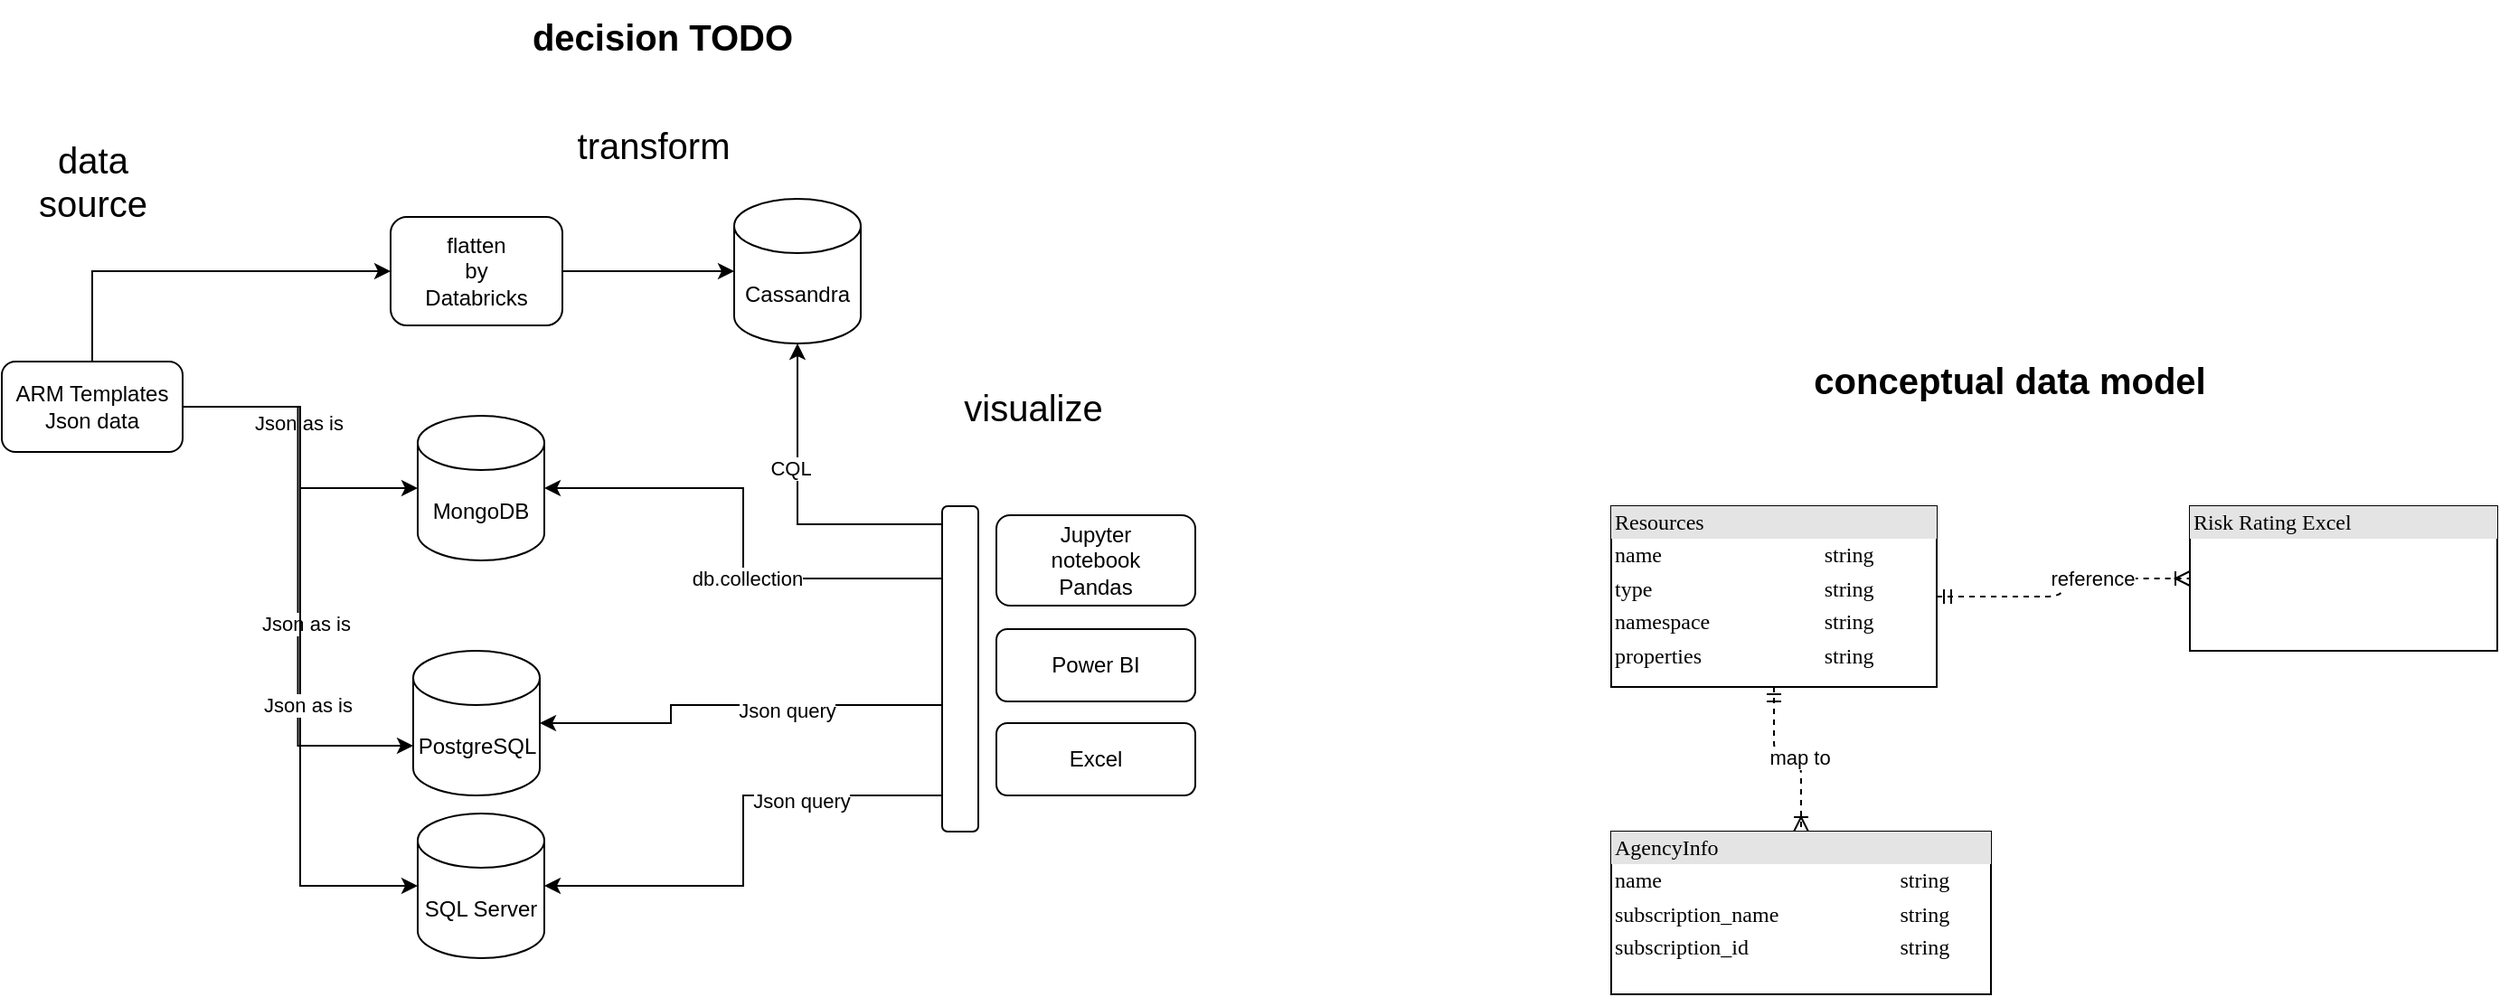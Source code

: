 <mxfile version="22.1.2" type="device">
  <diagram name="Page-1" id="2ca16b54-16f6-2749-3443-fa8db7711227">
    <mxGraphModel dx="2118" dy="1609" grid="1" gridSize="10" guides="1" tooltips="1" connect="1" arrows="1" fold="1" page="1" pageScale="1" pageWidth="1100" pageHeight="850" background="none" math="0" shadow="0">
      <root>
        <mxCell id="0" />
        <mxCell id="1" parent="0" />
        <mxCell id="2ed32ef02a7f4228-18" style="edgeStyle=orthogonalEdgeStyle;html=1;entryX=0.5;entryY=0;dashed=1;labelBackgroundColor=none;startArrow=ERmandOne;endArrow=ERoneToMany;fontFamily=Verdana;fontSize=12;align=left;" parent="1" source="2ed32ef02a7f4228-2" target="2ed32ef02a7f4228-8" edge="1">
          <mxGeometry relative="1" as="geometry" />
        </mxCell>
        <mxCell id="uhuRt3K-o86CLBtlCFln-19" value="map to" style="edgeLabel;html=1;align=center;verticalAlign=middle;resizable=0;points=[];" vertex="1" connectable="0" parent="2ed32ef02a7f4228-18">
          <mxGeometry x="0.129" y="1" relative="1" as="geometry">
            <mxPoint as="offset" />
          </mxGeometry>
        </mxCell>
        <mxCell id="2ed32ef02a7f4228-20" style="edgeStyle=orthogonalEdgeStyle;html=1;dashed=1;labelBackgroundColor=none;startArrow=ERmandOne;endArrow=ERoneToMany;fontFamily=Verdana;fontSize=12;align=left;" parent="1" source="2ed32ef02a7f4228-2" target="2ed32ef02a7f4228-11" edge="1">
          <mxGeometry relative="1" as="geometry" />
        </mxCell>
        <mxCell id="uhuRt3K-o86CLBtlCFln-18" value="reference" style="edgeLabel;html=1;align=center;verticalAlign=middle;resizable=0;points=[];" vertex="1" connectable="0" parent="2ed32ef02a7f4228-20">
          <mxGeometry x="0.277" relative="1" as="geometry">
            <mxPoint as="offset" />
          </mxGeometry>
        </mxCell>
        <mxCell id="2ed32ef02a7f4228-2" value="&lt;div style=&quot;box-sizing: border-box ; width: 100% ; background: #e4e4e4 ; padding: 2px&quot;&gt;Resources&lt;/div&gt;&lt;table style=&quot;width: 100% ; font-size: 1em&quot; cellpadding=&quot;2&quot; cellspacing=&quot;0&quot;&gt;&lt;tbody&gt;&lt;tr&gt;&lt;td&gt;name&lt;span style=&quot;white-space: pre;&quot;&gt;&#x9;&lt;/span&gt;&lt;/td&gt;&lt;td&gt;string&lt;/td&gt;&lt;/tr&gt;&lt;tr&gt;&lt;td&gt;type&lt;/td&gt;&lt;td&gt;string&lt;/td&gt;&lt;/tr&gt;&lt;tr&gt;&lt;td&gt;namespace&lt;/td&gt;&lt;td&gt;string&lt;/td&gt;&lt;/tr&gt;&lt;tr&gt;&lt;td&gt;properties&lt;/td&gt;&lt;td&gt;string&lt;/td&gt;&lt;/tr&gt;&lt;/tbody&gt;&lt;/table&gt;" style="verticalAlign=top;align=left;overflow=fill;html=1;rounded=0;shadow=0;comic=0;labelBackgroundColor=none;strokeWidth=1;fontFamily=Verdana;fontSize=12" parent="1" vertex="1">
          <mxGeometry x="460" y="100" width="180" height="100" as="geometry" />
        </mxCell>
        <mxCell id="2ed32ef02a7f4228-8" value="&lt;div style=&quot;box-sizing: border-box ; width: 100% ; background: #e4e4e4 ; padding: 2px&quot;&gt;AgencyInfo&lt;/div&gt;&lt;table style=&quot;width: 100% ; font-size: 1em&quot; cellpadding=&quot;2&quot; cellspacing=&quot;0&quot;&gt;&lt;tbody&gt;&lt;tr&gt;&lt;td&gt;name&lt;/td&gt;&lt;td&gt;string&lt;/td&gt;&lt;/tr&gt;&lt;tr&gt;&lt;td&gt;subscription_name&lt;/td&gt;&lt;td&gt;string&lt;/td&gt;&lt;/tr&gt;&lt;tr&gt;&lt;td&gt;subscription_id&lt;br&gt;&lt;/td&gt;&lt;td&gt;string&lt;br&gt;&lt;/td&gt;&lt;/tr&gt;&lt;/tbody&gt;&lt;/table&gt;" style="verticalAlign=top;align=left;overflow=fill;html=1;rounded=0;shadow=0;comic=0;labelBackgroundColor=none;strokeWidth=1;fontFamily=Verdana;fontSize=12" parent="1" vertex="1">
          <mxGeometry x="460" y="280" width="210" height="90" as="geometry" />
        </mxCell>
        <mxCell id="2ed32ef02a7f4228-11" value="&lt;div style=&quot;box-sizing:border-box;width:100%;background:#e4e4e4;padding:2px;&quot;&gt;Risk Rating Excel&lt;/div&gt;&lt;table style=&quot;width:100%;font-size:1em;&quot; cellpadding=&quot;2&quot; cellspacing=&quot;0&quot;&gt;&lt;tbody&gt;&lt;tr&gt;&lt;td&gt;&lt;br&gt;&lt;/td&gt;&lt;td&gt;&lt;br&gt;&lt;/td&gt;&lt;/tr&gt;&lt;tr&gt;&lt;td&gt;&lt;br&gt;&lt;/td&gt;&lt;td&gt;&lt;br&gt;&lt;/td&gt;&lt;/tr&gt;&lt;tr&gt;&lt;td&gt;&lt;/td&gt;&lt;td&gt;&lt;br&gt;&lt;/td&gt;&lt;/tr&gt;&lt;/tbody&gt;&lt;/table&gt;" style="verticalAlign=top;align=left;overflow=fill;html=1;rounded=0;shadow=0;comic=0;labelBackgroundColor=none;strokeWidth=1;fontFamily=Verdana;fontSize=12" parent="1" vertex="1">
          <mxGeometry x="780" y="100" width="170" height="80" as="geometry" />
        </mxCell>
        <mxCell id="uhuRt3K-o86CLBtlCFln-22" style="edgeStyle=orthogonalEdgeStyle;rounded=0;orthogonalLoop=1;jettySize=auto;html=1;entryX=0;entryY=0.5;entryDx=0;entryDy=0;exitX=0.5;exitY=0;exitDx=0;exitDy=0;" edge="1" parent="1" source="uhuRt3K-o86CLBtlCFln-1" target="uhuRt3K-o86CLBtlCFln-21">
          <mxGeometry relative="1" as="geometry" />
        </mxCell>
        <mxCell id="uhuRt3K-o86CLBtlCFln-24" style="edgeStyle=orthogonalEdgeStyle;rounded=0;orthogonalLoop=1;jettySize=auto;html=1;entryX=0;entryY=0.5;entryDx=0;entryDy=0;entryPerimeter=0;" edge="1" parent="1" source="uhuRt3K-o86CLBtlCFln-1" target="uhuRt3K-o86CLBtlCFln-30">
          <mxGeometry relative="1" as="geometry">
            <mxPoint x="-215" y="80" as="targetPoint" />
          </mxGeometry>
        </mxCell>
        <mxCell id="uhuRt3K-o86CLBtlCFln-25" value="Json as is" style="edgeLabel;html=1;align=center;verticalAlign=middle;resizable=0;points=[];" vertex="1" connectable="0" parent="uhuRt3K-o86CLBtlCFln-24">
          <mxGeometry x="-0.158" y="-1" relative="1" as="geometry">
            <mxPoint as="offset" />
          </mxGeometry>
        </mxCell>
        <mxCell id="uhuRt3K-o86CLBtlCFln-1" value="ARM Templates&lt;br&gt;Json data" style="rounded=1;whiteSpace=wrap;html=1;" vertex="1" parent="1">
          <mxGeometry x="-430" y="20" width="100" height="50" as="geometry" />
        </mxCell>
        <mxCell id="uhuRt3K-o86CLBtlCFln-17" value="conceptual data model" style="text;html=1;align=center;verticalAlign=middle;resizable=0;points=[];autosize=1;strokeColor=none;fillColor=none;fontStyle=1;fontSize=20;" vertex="1" parent="1">
          <mxGeometry x="560" y="10" width="240" height="40" as="geometry" />
        </mxCell>
        <mxCell id="uhuRt3K-o86CLBtlCFln-20" value="decision TODO" style="text;html=1;align=center;verticalAlign=middle;resizable=0;points=[];autosize=1;strokeColor=none;fillColor=none;fontStyle=1;fontSize=20;" vertex="1" parent="1">
          <mxGeometry x="-150" y="-180" width="170" height="40" as="geometry" />
        </mxCell>
        <mxCell id="uhuRt3K-o86CLBtlCFln-21" value="flatten&lt;br&gt;by&lt;br&gt;Databricks" style="rounded=1;whiteSpace=wrap;html=1;" vertex="1" parent="1">
          <mxGeometry x="-215" y="-60" width="95" height="60" as="geometry" />
        </mxCell>
        <mxCell id="uhuRt3K-o86CLBtlCFln-28" value="Cassandra" style="shape=cylinder3;whiteSpace=wrap;html=1;boundedLbl=1;backgroundOutline=1;size=15;" vertex="1" parent="1">
          <mxGeometry x="-25" y="-70" width="70" height="80" as="geometry" />
        </mxCell>
        <mxCell id="uhuRt3K-o86CLBtlCFln-29" style="edgeStyle=orthogonalEdgeStyle;rounded=0;orthogonalLoop=1;jettySize=auto;html=1;entryX=0;entryY=0.5;entryDx=0;entryDy=0;entryPerimeter=0;" edge="1" parent="1" source="uhuRt3K-o86CLBtlCFln-21" target="uhuRt3K-o86CLBtlCFln-28">
          <mxGeometry relative="1" as="geometry" />
        </mxCell>
        <mxCell id="uhuRt3K-o86CLBtlCFln-30" value="MongoDB" style="shape=cylinder3;whiteSpace=wrap;html=1;boundedLbl=1;backgroundOutline=1;size=15;" vertex="1" parent="1">
          <mxGeometry x="-200" y="50" width="70" height="80" as="geometry" />
        </mxCell>
        <mxCell id="uhuRt3K-o86CLBtlCFln-31" value="visualize" style="text;html=1;align=center;verticalAlign=middle;resizable=0;points=[];autosize=1;strokeColor=none;fillColor=none;fontStyle=0;fontSize=20;" vertex="1" parent="1">
          <mxGeometry x="90" y="25" width="100" height="40" as="geometry" />
        </mxCell>
        <mxCell id="uhuRt3K-o86CLBtlCFln-32" value="transform" style="text;html=1;align=center;verticalAlign=middle;resizable=0;points=[];autosize=1;strokeColor=none;fillColor=none;fontStyle=0;fontSize=20;" vertex="1" parent="1">
          <mxGeometry x="-125" y="-120" width="110" height="40" as="geometry" />
        </mxCell>
        <mxCell id="uhuRt3K-o86CLBtlCFln-33" value="PostgreSQL" style="shape=cylinder3;whiteSpace=wrap;html=1;boundedLbl=1;backgroundOutline=1;size=15;" vertex="1" parent="1">
          <mxGeometry x="-202.5" y="180" width="70" height="80" as="geometry" />
        </mxCell>
        <mxCell id="uhuRt3K-o86CLBtlCFln-34" style="edgeStyle=orthogonalEdgeStyle;rounded=0;orthogonalLoop=1;jettySize=auto;html=1;entryX=0;entryY=0;entryDx=0;entryDy=52.5;entryPerimeter=0;" edge="1" parent="1" source="uhuRt3K-o86CLBtlCFln-1" target="uhuRt3K-o86CLBtlCFln-33">
          <mxGeometry relative="1" as="geometry" />
        </mxCell>
        <mxCell id="uhuRt3K-o86CLBtlCFln-35" value="Json as is" style="edgeLabel;html=1;align=center;verticalAlign=middle;resizable=0;points=[];" vertex="1" connectable="0" parent="uhuRt3K-o86CLBtlCFln-34">
          <mxGeometry x="0.165" y="4" relative="1" as="geometry">
            <mxPoint as="offset" />
          </mxGeometry>
        </mxCell>
        <mxCell id="uhuRt3K-o86CLBtlCFln-36" value="SQL Server" style="shape=cylinder3;whiteSpace=wrap;html=1;boundedLbl=1;backgroundOutline=1;size=15;" vertex="1" parent="1">
          <mxGeometry x="-200" y="270" width="70" height="80" as="geometry" />
        </mxCell>
        <mxCell id="uhuRt3K-o86CLBtlCFln-37" style="edgeStyle=orthogonalEdgeStyle;rounded=0;orthogonalLoop=1;jettySize=auto;html=1;entryX=0;entryY=0.5;entryDx=0;entryDy=0;entryPerimeter=0;exitX=1;exitY=0.5;exitDx=0;exitDy=0;" edge="1" parent="1" source="uhuRt3K-o86CLBtlCFln-1" target="uhuRt3K-o86CLBtlCFln-36">
          <mxGeometry relative="1" as="geometry">
            <mxPoint x="-320" y="55" as="sourcePoint" />
            <mxPoint x="-192" y="243" as="targetPoint" />
          </mxGeometry>
        </mxCell>
        <mxCell id="uhuRt3K-o86CLBtlCFln-38" value="Json as is" style="edgeLabel;html=1;align=center;verticalAlign=middle;resizable=0;points=[];" vertex="1" connectable="0" parent="uhuRt3K-o86CLBtlCFln-37">
          <mxGeometry x="0.165" y="4" relative="1" as="geometry">
            <mxPoint as="offset" />
          </mxGeometry>
        </mxCell>
        <mxCell id="uhuRt3K-o86CLBtlCFln-39" value="Jupyter&lt;br&gt;notebook&lt;br&gt;Pandas" style="rounded=1;whiteSpace=wrap;html=1;" vertex="1" parent="1">
          <mxGeometry x="120" y="105" width="110" height="50" as="geometry" />
        </mxCell>
        <mxCell id="uhuRt3K-o86CLBtlCFln-42" style="edgeStyle=orthogonalEdgeStyle;rounded=0;orthogonalLoop=1;jettySize=auto;html=1;entryX=1;entryY=0.5;entryDx=0;entryDy=0;entryPerimeter=0;exitX=0;exitY=0.25;exitDx=0;exitDy=0;" edge="1" parent="1" source="uhuRt3K-o86CLBtlCFln-45" target="uhuRt3K-o86CLBtlCFln-30">
          <mxGeometry relative="1" as="geometry">
            <Array as="points">
              <mxPoint x="90" y="140" />
              <mxPoint x="-20" y="140" />
              <mxPoint x="-20" y="90" />
            </Array>
          </mxGeometry>
        </mxCell>
        <mxCell id="uhuRt3K-o86CLBtlCFln-43" value="db.collection" style="edgeLabel;html=1;align=center;verticalAlign=middle;resizable=0;points=[];" vertex="1" connectable="0" parent="uhuRt3K-o86CLBtlCFln-42">
          <mxGeometry x="-0.161" y="-2" relative="1" as="geometry">
            <mxPoint as="offset" />
          </mxGeometry>
        </mxCell>
        <mxCell id="uhuRt3K-o86CLBtlCFln-45" value="" style="rounded=1;whiteSpace=wrap;html=1;" vertex="1" parent="1">
          <mxGeometry x="90" y="100" width="20" height="180" as="geometry" />
        </mxCell>
        <mxCell id="uhuRt3K-o86CLBtlCFln-46" style="edgeStyle=orthogonalEdgeStyle;rounded=0;orthogonalLoop=1;jettySize=auto;html=1;entryX=0.5;entryY=1;entryDx=0;entryDy=0;entryPerimeter=0;" edge="1" parent="1" source="uhuRt3K-o86CLBtlCFln-45" target="uhuRt3K-o86CLBtlCFln-28">
          <mxGeometry relative="1" as="geometry">
            <Array as="points">
              <mxPoint x="10" y="110" />
            </Array>
          </mxGeometry>
        </mxCell>
        <mxCell id="uhuRt3K-o86CLBtlCFln-47" value="CQL" style="edgeLabel;html=1;align=center;verticalAlign=middle;resizable=0;points=[];" vertex="1" connectable="0" parent="uhuRt3K-o86CLBtlCFln-46">
          <mxGeometry x="0.237" y="4" relative="1" as="geometry">
            <mxPoint as="offset" />
          </mxGeometry>
        </mxCell>
        <mxCell id="uhuRt3K-o86CLBtlCFln-50" style="edgeStyle=orthogonalEdgeStyle;rounded=0;orthogonalLoop=1;jettySize=auto;html=1;entryX=1;entryY=0.5;entryDx=0;entryDy=0;entryPerimeter=0;" edge="1" parent="1" source="uhuRt3K-o86CLBtlCFln-45" target="uhuRt3K-o86CLBtlCFln-33">
          <mxGeometry relative="1" as="geometry">
            <Array as="points">
              <mxPoint x="-60" y="210" />
              <mxPoint x="-60" y="220" />
            </Array>
          </mxGeometry>
        </mxCell>
        <mxCell id="uhuRt3K-o86CLBtlCFln-51" value="Json query" style="edgeLabel;html=1;align=center;verticalAlign=middle;resizable=0;points=[];" vertex="1" connectable="0" parent="uhuRt3K-o86CLBtlCFln-50">
          <mxGeometry x="-0.26" y="3" relative="1" as="geometry">
            <mxPoint as="offset" />
          </mxGeometry>
        </mxCell>
        <mxCell id="uhuRt3K-o86CLBtlCFln-54" style="edgeStyle=orthogonalEdgeStyle;rounded=0;orthogonalLoop=1;jettySize=auto;html=1;entryX=1;entryY=0.5;entryDx=0;entryDy=0;entryPerimeter=0;" edge="1" parent="1" source="uhuRt3K-o86CLBtlCFln-45" target="uhuRt3K-o86CLBtlCFln-36">
          <mxGeometry relative="1" as="geometry">
            <Array as="points">
              <mxPoint x="-20" y="260" />
              <mxPoint x="-20" y="310" />
            </Array>
          </mxGeometry>
        </mxCell>
        <mxCell id="uhuRt3K-o86CLBtlCFln-55" value="Json query" style="edgeLabel;html=1;align=center;verticalAlign=middle;resizable=0;points=[];" vertex="1" connectable="0" parent="uhuRt3K-o86CLBtlCFln-54">
          <mxGeometry x="-0.419" y="3" relative="1" as="geometry">
            <mxPoint as="offset" />
          </mxGeometry>
        </mxCell>
        <mxCell id="uhuRt3K-o86CLBtlCFln-57" value="Power BI" style="rounded=1;whiteSpace=wrap;html=1;" vertex="1" parent="1">
          <mxGeometry x="120" y="168" width="110" height="40" as="geometry" />
        </mxCell>
        <mxCell id="uhuRt3K-o86CLBtlCFln-58" value="Excel" style="rounded=1;whiteSpace=wrap;html=1;" vertex="1" parent="1">
          <mxGeometry x="120" y="220" width="110" height="40" as="geometry" />
        </mxCell>
        <mxCell id="uhuRt3K-o86CLBtlCFln-59" value="data&lt;br&gt;source" style="text;html=1;align=center;verticalAlign=middle;resizable=0;points=[];autosize=1;strokeColor=none;fillColor=none;fontStyle=0;fontSize=20;" vertex="1" parent="1">
          <mxGeometry x="-420" y="-110" width="80" height="60" as="geometry" />
        </mxCell>
      </root>
    </mxGraphModel>
  </diagram>
</mxfile>
